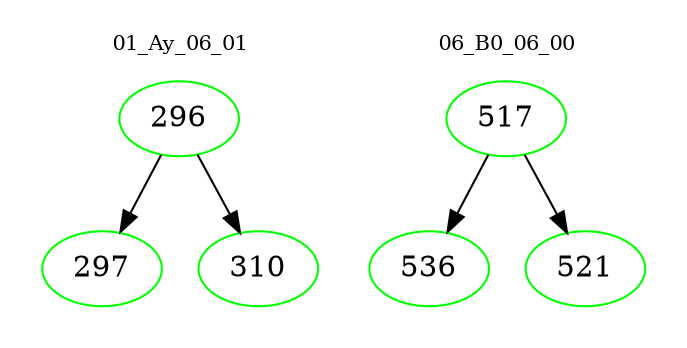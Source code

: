 digraph{
subgraph cluster_0 {
color = white
label = "01_Ay_06_01";
fontsize=10;
T0_296 [label="296", color="green"]
T0_296 -> T0_297 [color="black"]
T0_297 [label="297", color="green"]
T0_296 -> T0_310 [color="black"]
T0_310 [label="310", color="green"]
}
subgraph cluster_1 {
color = white
label = "06_B0_06_00";
fontsize=10;
T1_517 [label="517", color="green"]
T1_517 -> T1_536 [color="black"]
T1_536 [label="536", color="green"]
T1_517 -> T1_521 [color="black"]
T1_521 [label="521", color="green"]
}
}
